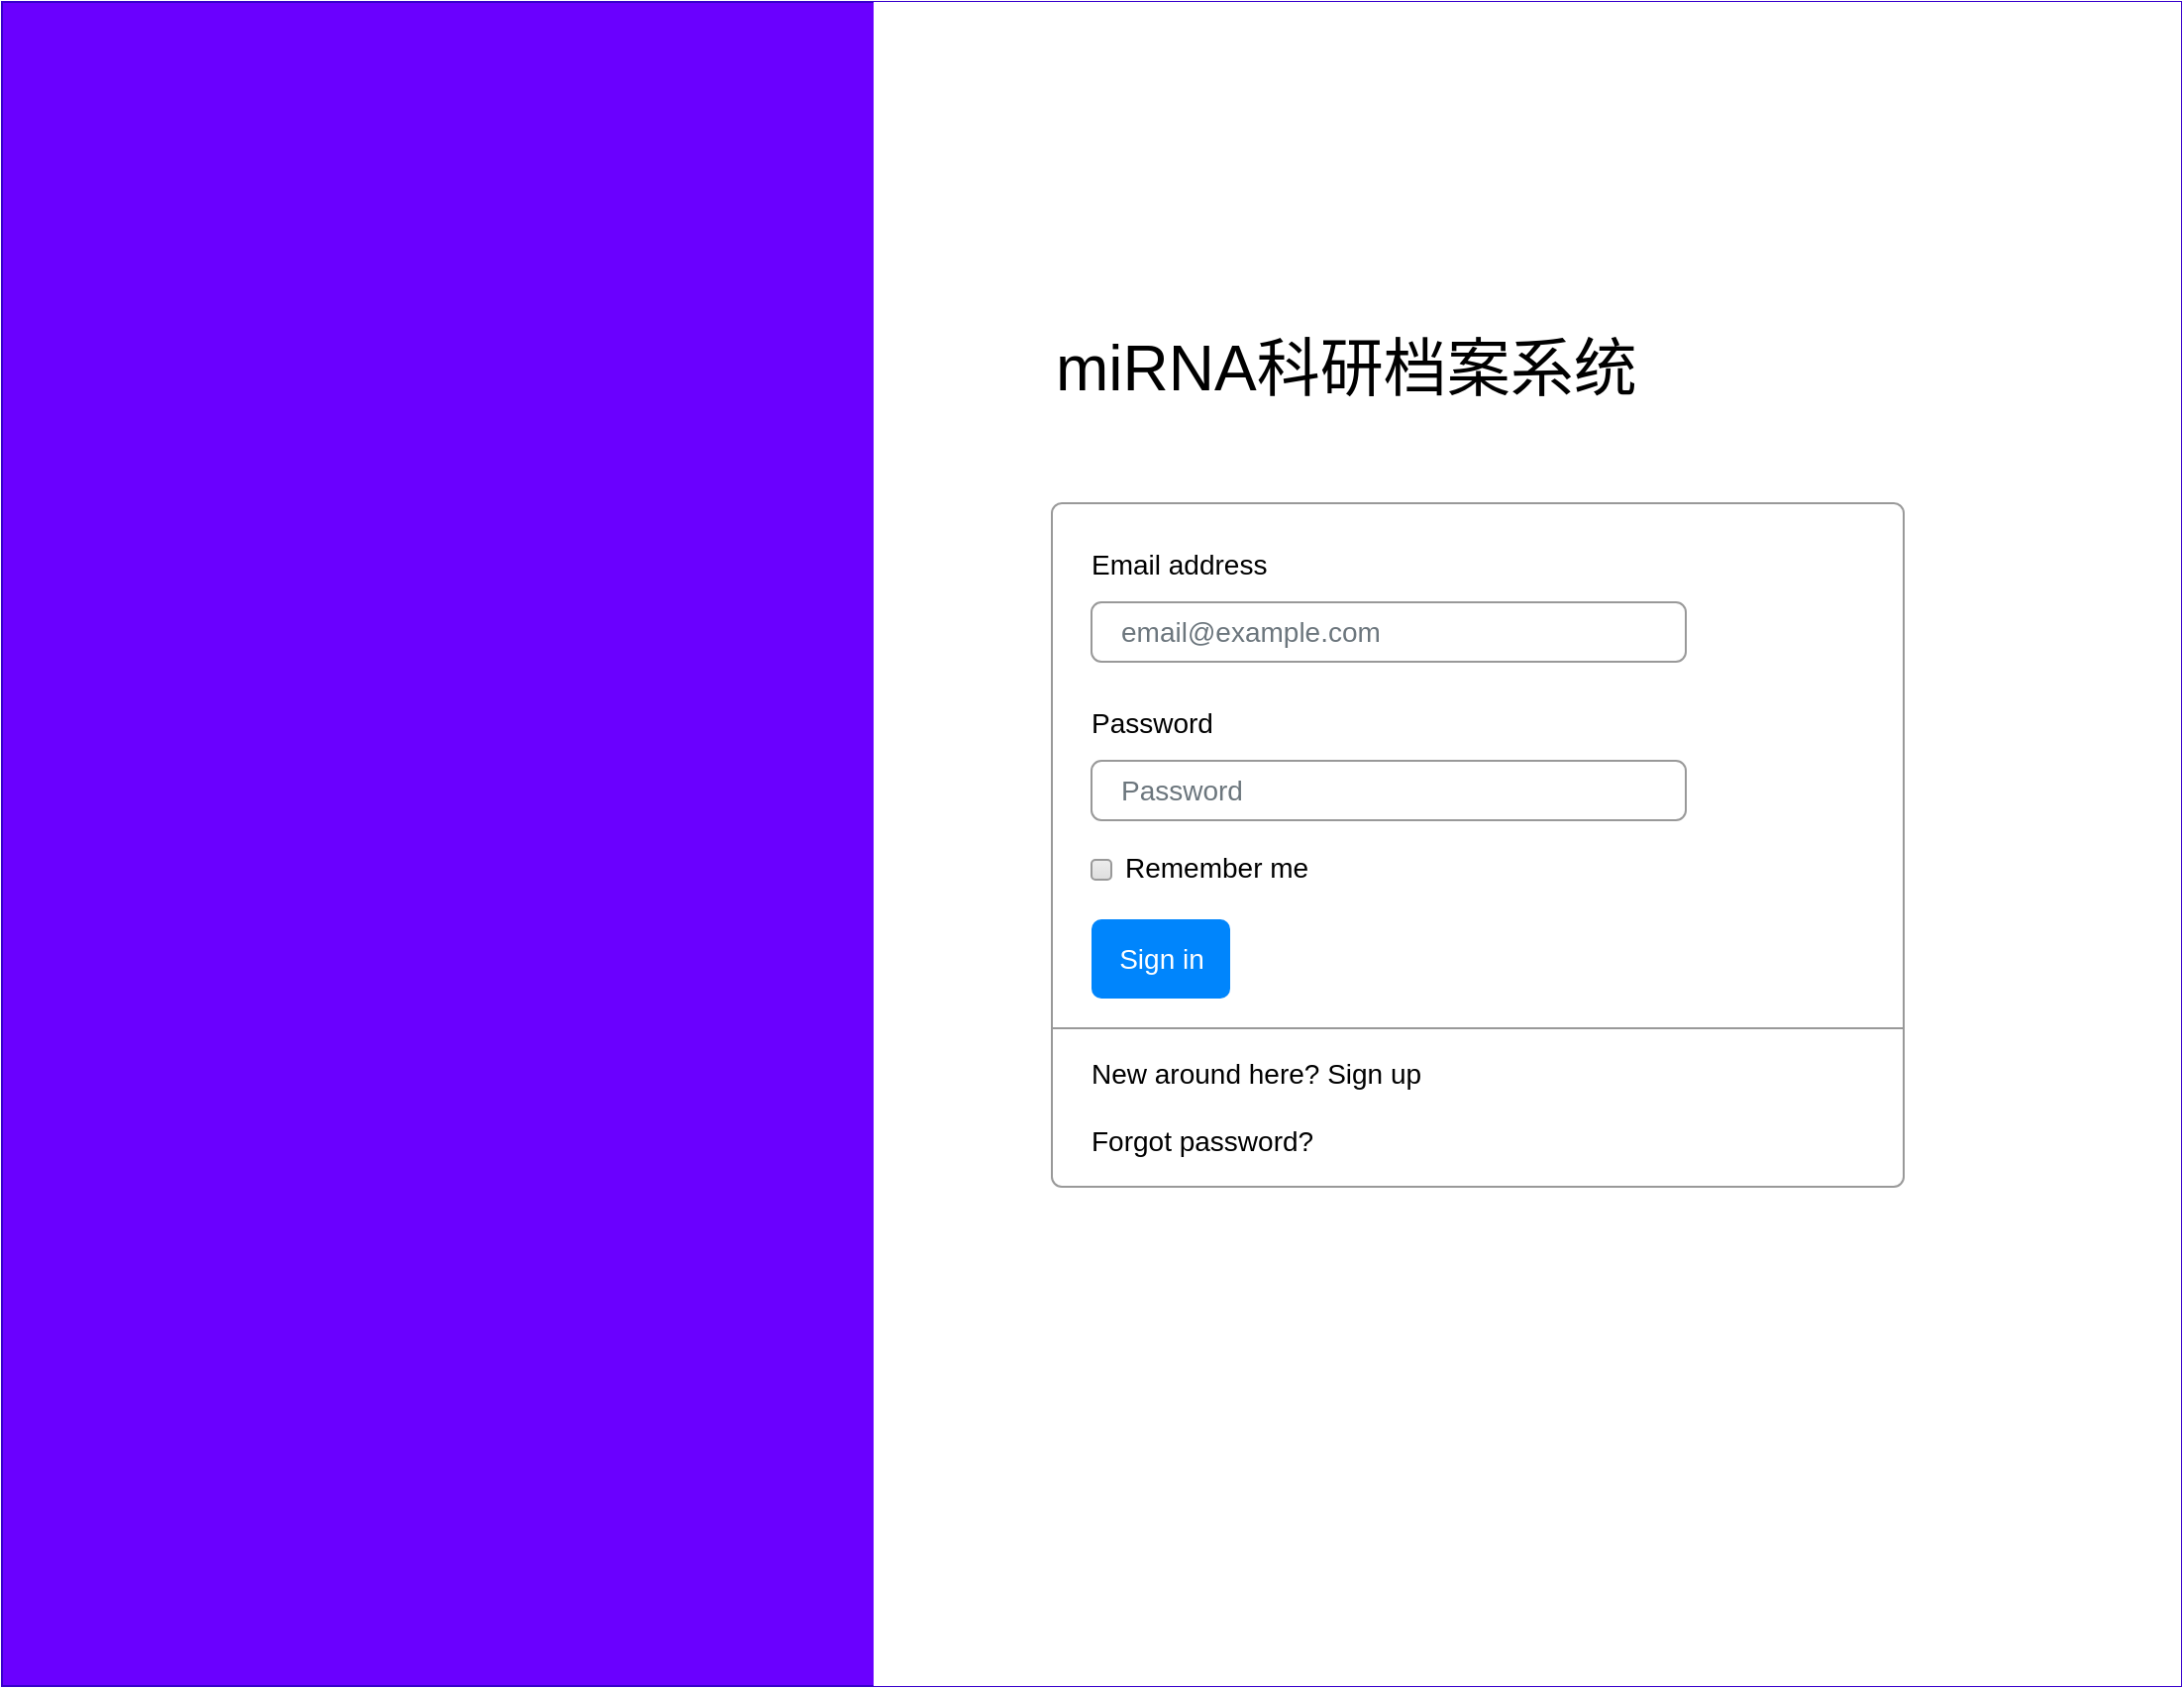 <mxfile version="21.3.8" type="github">
  <diagram name="Page-1" id="03018318-947c-dd8e-b7a3-06fadd420f32">
    <mxGraphModel dx="1592" dy="1106" grid="1" gridSize="10" guides="1" tooltips="1" connect="1" arrows="1" fold="1" page="1" pageScale="1" pageWidth="1100" pageHeight="850" background="#ffffff" math="0" shadow="0">
      <root>
        <mxCell id="0" />
        <mxCell id="1" parent="0" />
        <mxCell id="6hDoJpoJuD7VncbWT8Fn-13" value="" style="rounded=0;whiteSpace=wrap;html=1;fillColor=#6a00ff;fontColor=#ffffff;strokeColor=#3700CC;" vertex="1" parent="1">
          <mxGeometry width="1100" height="850" as="geometry" />
        </mxCell>
        <mxCell id="6hDoJpoJuD7VncbWT8Fn-1" value="" style="rounded=0;whiteSpace=wrap;html=1;labelBorderColor=none;fillColor=default;strokeColor=none;" vertex="1" parent="1">
          <mxGeometry x="440" width="660" height="850" as="geometry" />
        </mxCell>
        <mxCell id="6hDoJpoJuD7VncbWT8Fn-2" value="" style="html=1;shadow=0;dashed=0;shape=mxgraph.bootstrap.rrect;rSize=5;fillColor=#ffffff;strokeColor=#999999;" vertex="1" parent="1">
          <mxGeometry x="530" y="253" width="430" height="345" as="geometry" />
        </mxCell>
        <mxCell id="6hDoJpoJuD7VncbWT8Fn-3" value="Email address" style="fillColor=none;strokeColor=none;align=left;spacing=20;fontSize=14;" vertex="1" parent="6hDoJpoJuD7VncbWT8Fn-2">
          <mxGeometry width="220" height="40" relative="1" as="geometry">
            <mxPoint y="10" as="offset" />
          </mxGeometry>
        </mxCell>
        <mxCell id="6hDoJpoJuD7VncbWT8Fn-4" value="email@example.com" style="html=1;shadow=0;dashed=0;shape=mxgraph.bootstrap.rrect;rSize=5;fillColor=none;strokeColor=#999999;align=left;spacing=15;fontSize=14;fontColor=#6C767D;" vertex="1" parent="6hDoJpoJuD7VncbWT8Fn-2">
          <mxGeometry width="300" height="30" relative="1" as="geometry">
            <mxPoint x="20" y="50" as="offset" />
          </mxGeometry>
        </mxCell>
        <mxCell id="6hDoJpoJuD7VncbWT8Fn-5" value="Password" style="fillColor=none;strokeColor=none;align=left;spacing=20;fontSize=14;" vertex="1" parent="6hDoJpoJuD7VncbWT8Fn-2">
          <mxGeometry width="220" height="40" relative="1" as="geometry">
            <mxPoint y="90" as="offset" />
          </mxGeometry>
        </mxCell>
        <mxCell id="6hDoJpoJuD7VncbWT8Fn-6" value="Password" style="html=1;shadow=0;dashed=0;shape=mxgraph.bootstrap.rrect;rSize=5;fillColor=none;strokeColor=#999999;align=left;spacing=15;fontSize=14;fontColor=#6C767D;" vertex="1" parent="6hDoJpoJuD7VncbWT8Fn-2">
          <mxGeometry width="300" height="30" relative="1" as="geometry">
            <mxPoint x="20" y="130" as="offset" />
          </mxGeometry>
        </mxCell>
        <mxCell id="6hDoJpoJuD7VncbWT8Fn-7" value="Remember me" style="html=1;shadow=0;dashed=0;shape=mxgraph.bootstrap.rrect;rSize=2;fillColor=#EDEDED;strokeColor=#999999;align=left;fontSize=14;fontColor=#000000;labelPosition=right;verticalLabelPosition=middle;verticalAlign=middle;spacingLeft=5;spacingTop=-2;gradientColor=#DEDEDE;" vertex="1" parent="6hDoJpoJuD7VncbWT8Fn-2">
          <mxGeometry width="10" height="10" relative="1" as="geometry">
            <mxPoint x="20" y="180" as="offset" />
          </mxGeometry>
        </mxCell>
        <mxCell id="6hDoJpoJuD7VncbWT8Fn-8" value="Sign in" style="html=1;shadow=0;dashed=0;shape=mxgraph.bootstrap.rrect;rSize=5;fillColor=#0085FC;strokeColor=none;align=center;fontSize=14;fontColor=#FFFFFF;" vertex="1" parent="6hDoJpoJuD7VncbWT8Fn-2">
          <mxGeometry width="70" height="40" relative="1" as="geometry">
            <mxPoint x="20" y="210" as="offset" />
          </mxGeometry>
        </mxCell>
        <mxCell id="6hDoJpoJuD7VncbWT8Fn-9" value="" style="shape=line;strokeColor=#999999;perimeter=none;resizeWidth=1;" vertex="1" parent="6hDoJpoJuD7VncbWT8Fn-2">
          <mxGeometry width="430" height="10" relative="1" as="geometry">
            <mxPoint y="260" as="offset" />
          </mxGeometry>
        </mxCell>
        <mxCell id="6hDoJpoJuD7VncbWT8Fn-10" value="New around here? Sign up&lt;br&gt;&lt;br&gt;Forgot password?" style="html=1;fillColor=none;strokeColor=none;align=left;spacing=20;fontSize=14;" vertex="1" parent="6hDoJpoJuD7VncbWT8Fn-2">
          <mxGeometry width="220" height="60" relative="1" as="geometry">
            <mxPoint y="275" as="offset" />
          </mxGeometry>
        </mxCell>
        <mxCell id="6hDoJpoJuD7VncbWT8Fn-12" value="&lt;div&gt;miRNA科研档案系统&lt;/div&gt;" style="text;strokeColor=none;align=left;fillColor=none;html=1;verticalAlign=middle;whiteSpace=wrap;rounded=0;fontSize=32;" vertex="1" parent="1">
          <mxGeometry x="530" y="170" width="440" height="30" as="geometry" />
        </mxCell>
      </root>
    </mxGraphModel>
  </diagram>
</mxfile>
